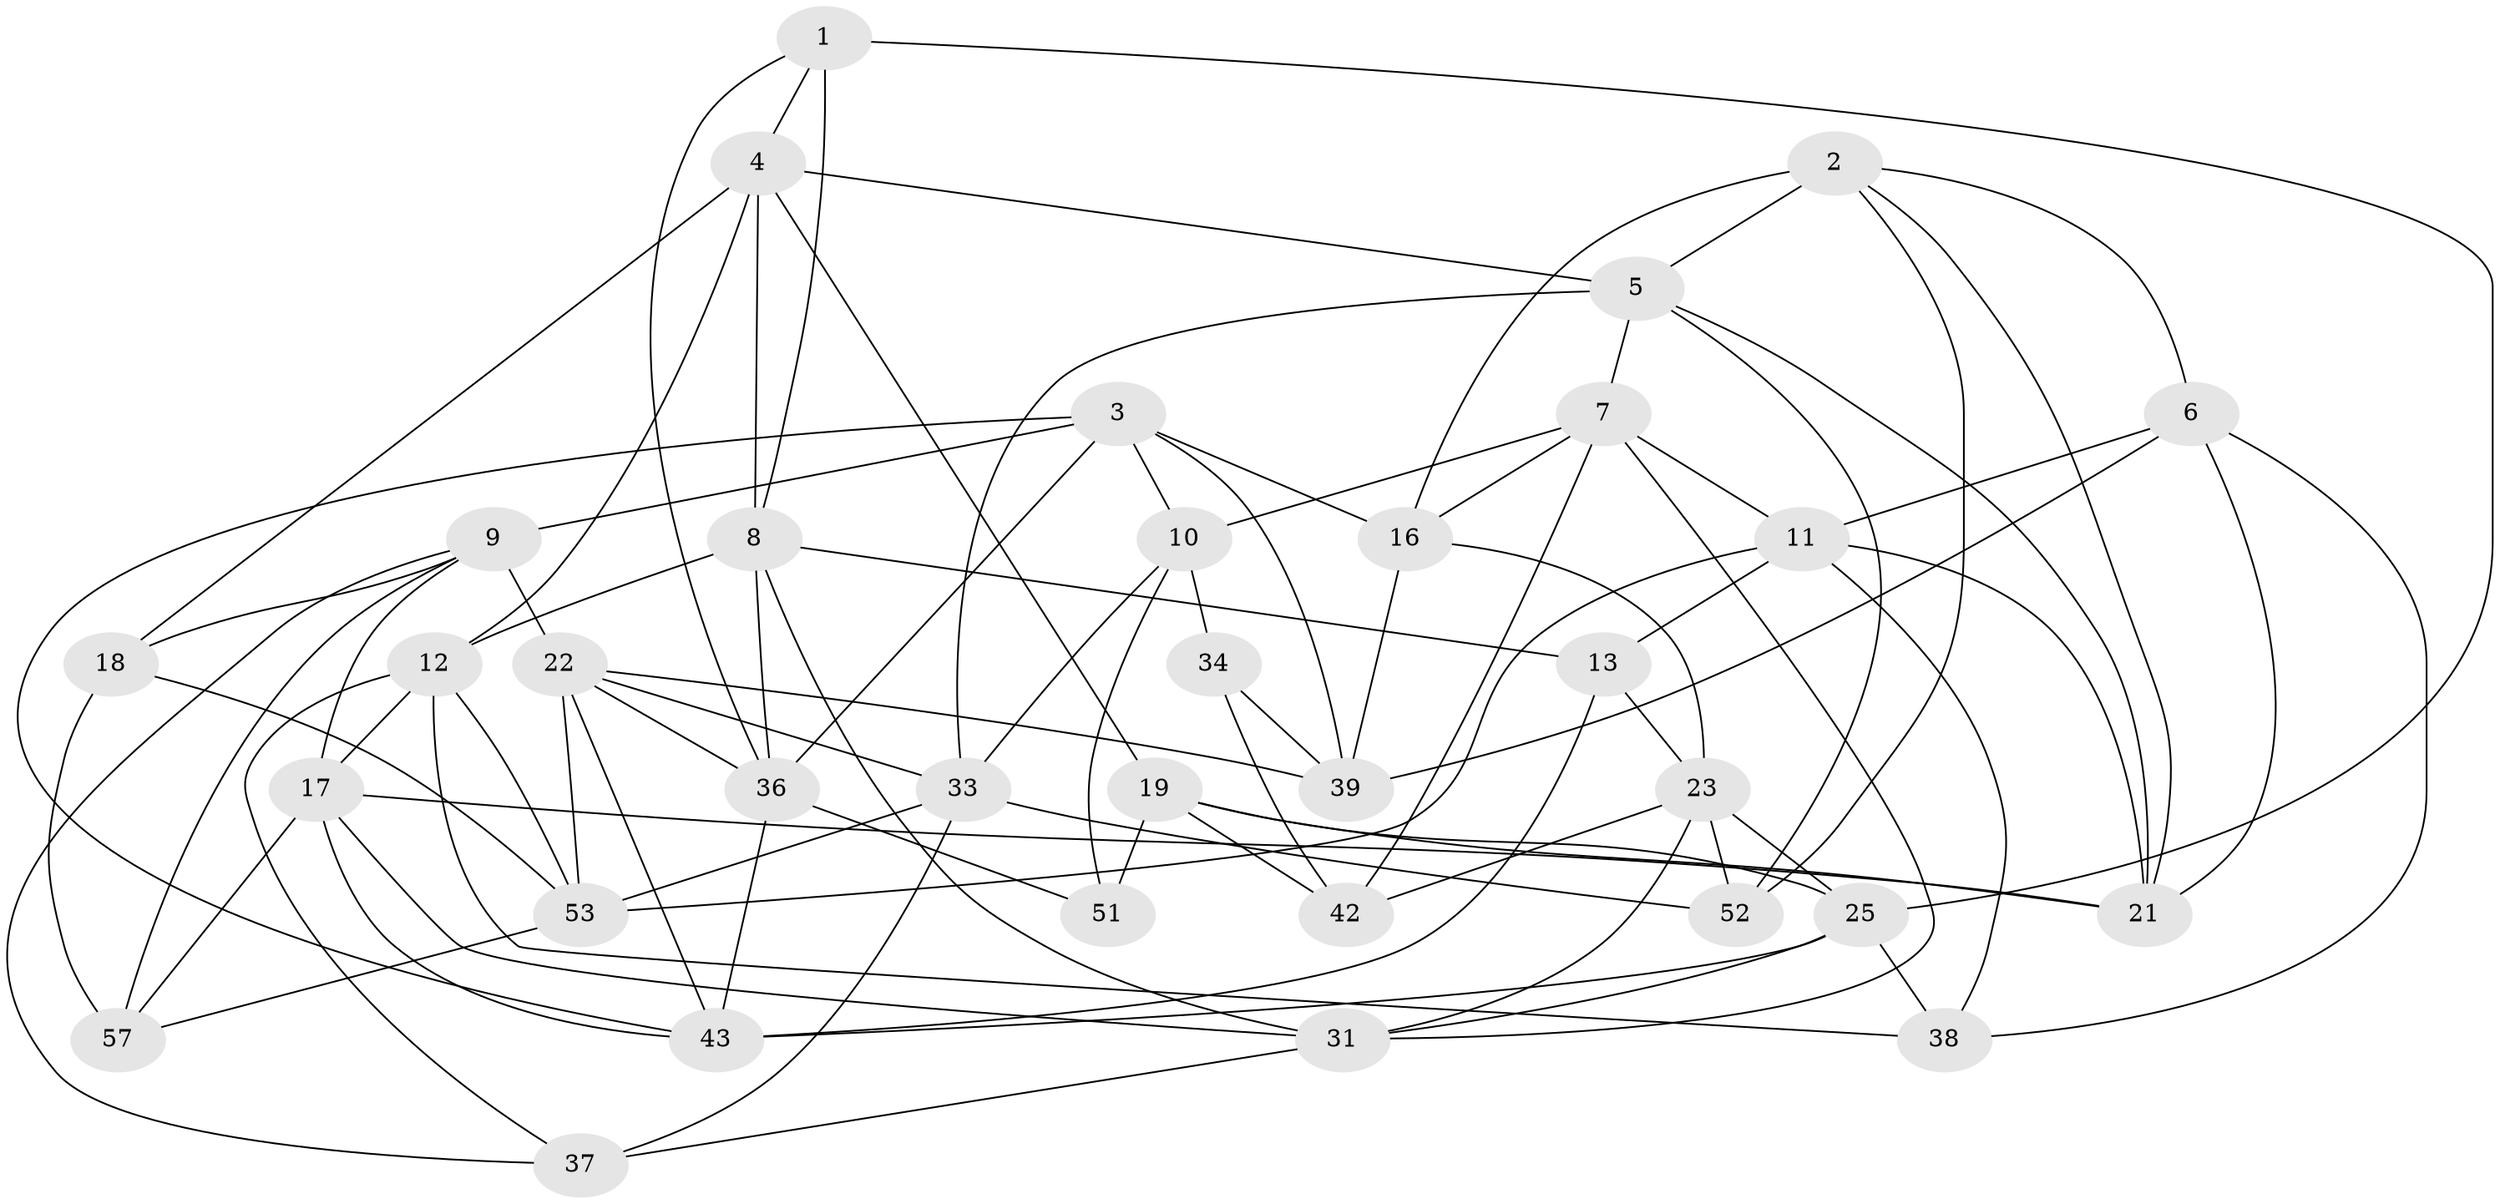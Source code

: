 // Generated by graph-tools (version 1.1) at 2025/52/02/27/25 19:52:27]
// undirected, 34 vertices, 88 edges
graph export_dot {
graph [start="1"]
  node [color=gray90,style=filled];
  1;
  2 [super="+46"];
  3 [super="+27"];
  4 [super="+47"];
  5 [super="+14"];
  6 [super="+26"];
  7 [super="+15"];
  8 [super="+32"];
  9 [super="+58"];
  10 [super="+35"];
  11 [super="+20"];
  12 [super="+29"];
  13;
  16 [super="+41"];
  17 [super="+24"];
  18;
  19 [super="+49"];
  21 [super="+30"];
  22 [super="+28"];
  23 [super="+45"];
  25 [super="+44"];
  31 [super="+40"];
  33 [super="+54"];
  34;
  36 [super="+48"];
  37;
  38;
  39 [super="+55"];
  42;
  43 [super="+50"];
  51;
  52;
  53 [super="+56"];
  57;
  1 -- 4;
  1 -- 36;
  1 -- 25;
  1 -- 8;
  2 -- 52;
  2 -- 21;
  2 -- 5;
  2 -- 6;
  2 -- 16 [weight=2];
  3 -- 16;
  3 -- 9;
  3 -- 39;
  3 -- 36;
  3 -- 10;
  3 -- 43;
  4 -- 18;
  4 -- 12;
  4 -- 19;
  4 -- 5;
  4 -- 8;
  5 -- 33;
  5 -- 7;
  5 -- 52;
  5 -- 21;
  6 -- 38;
  6 -- 11;
  6 -- 39 [weight=2];
  6 -- 21;
  7 -- 42;
  7 -- 31;
  7 -- 16;
  7 -- 10;
  7 -- 11;
  8 -- 12;
  8 -- 13;
  8 -- 36;
  8 -- 31;
  9 -- 37;
  9 -- 57;
  9 -- 18;
  9 -- 22;
  9 -- 17;
  10 -- 34 [weight=2];
  10 -- 33;
  10 -- 51;
  11 -- 38;
  11 -- 53;
  11 -- 13;
  11 -- 21;
  12 -- 17;
  12 -- 37;
  12 -- 38;
  12 -- 53;
  13 -- 23;
  13 -- 43;
  16 -- 23;
  16 -- 39;
  17 -- 21;
  17 -- 43;
  17 -- 31;
  17 -- 57;
  18 -- 57;
  18 -- 53;
  19 -- 51 [weight=2];
  19 -- 25;
  19 -- 42;
  19 -- 21;
  22 -- 53;
  22 -- 33;
  22 -- 36;
  22 -- 43;
  22 -- 39;
  23 -- 42;
  23 -- 31;
  23 -- 25;
  23 -- 52;
  25 -- 31;
  25 -- 43;
  25 -- 38;
  31 -- 37;
  33 -- 53;
  33 -- 52;
  33 -- 37;
  34 -- 42;
  34 -- 39;
  36 -- 51;
  36 -- 43;
  53 -- 57;
}
